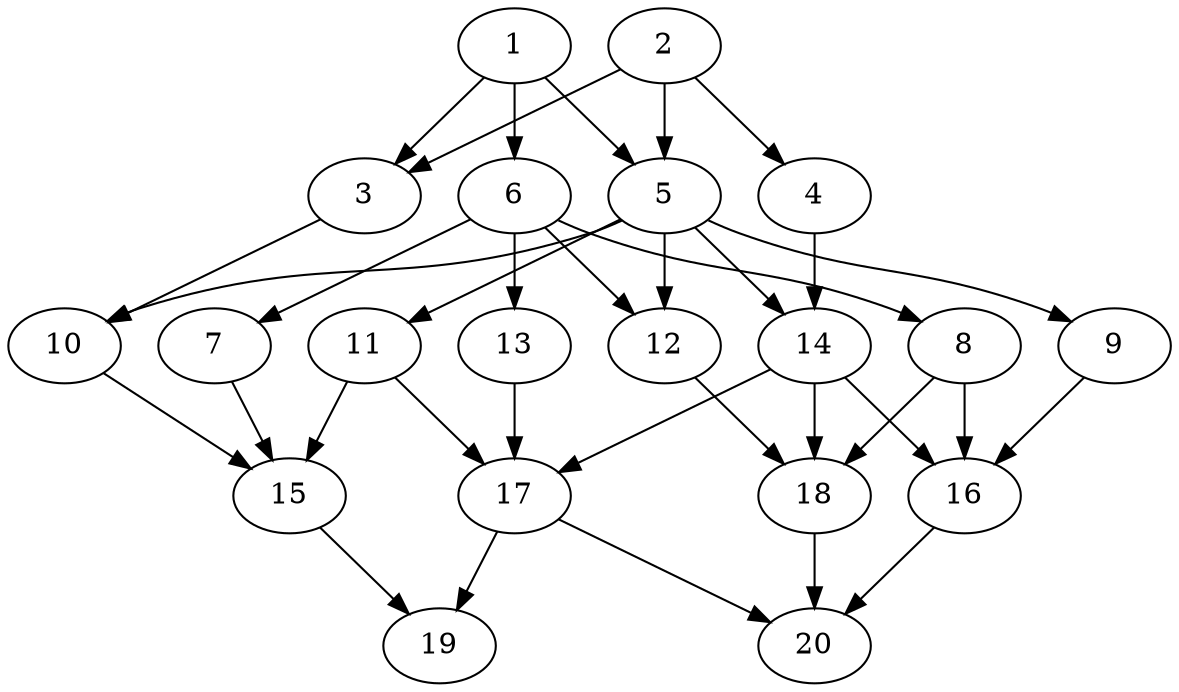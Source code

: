 digraph "Layered_N20_Layers2-4-8-4-2_ForkJoin_P2.dot" {
	1	[Weight=20];
	2	[Weight=34];
	3	[Weight=20];
	4	[Weight=38];
	5	[Weight=40];
	6	[Weight=39];
	7	[Weight=23];
	8	[Weight=39];
	9	[Weight=32];
	10	[Weight=18];
	11	[Weight=12];
	12	[Weight=20];
	13	[Weight=12];
	14	[Weight=25];
	15	[Weight=38];
	16	[Weight=18];
	17	[Weight=14];
	18	[Weight=21];
	19	[Weight=10];
	20	[Weight=37];
	1 -> 3 [Weight=2];
	1 -> 5 [Weight=10];
	1 -> 6 [Weight=2];
	2 -> 3 [Weight=0];
	2 -> 4 [Weight=20];
	2 -> 5 [Weight=17];
	3 -> 10 [Weight=17];
	4 -> 14 [Weight=9];
	5 -> 9 [Weight=6];
	5 -> 10 [Weight=18];
	5 -> 11 [Weight=1];
	5 -> 12 [Weight=12];
	5 -> 14 [Weight=15];
	6 -> 7 [Weight=10];
	6 -> 8 [Weight=9];
	6 -> 12 [Weight=12];
	6 -> 13 [Weight=16];
	7 -> 15 [Weight=1];
	8 -> 16 [Weight=15];
	8 -> 18 [Weight=4];
	9 -> 16 [Weight=9];
	10 -> 15 [Weight=16];
	11 -> 15 [Weight=20];
	11 -> 17 [Weight=5];
	12 -> 18 [Weight=13];
	13 -> 17 [Weight=18];
	14 -> 16 [Weight=19];
	14 -> 17 [Weight=8];
	14 -> 18 [Weight=16];
	15 -> 19 [Weight=13];
	16 -> 20 [Weight=19];
	17 -> 19 [Weight=11];
	17 -> 20 [Weight=0];
	18 -> 20 [Weight=14];
}
